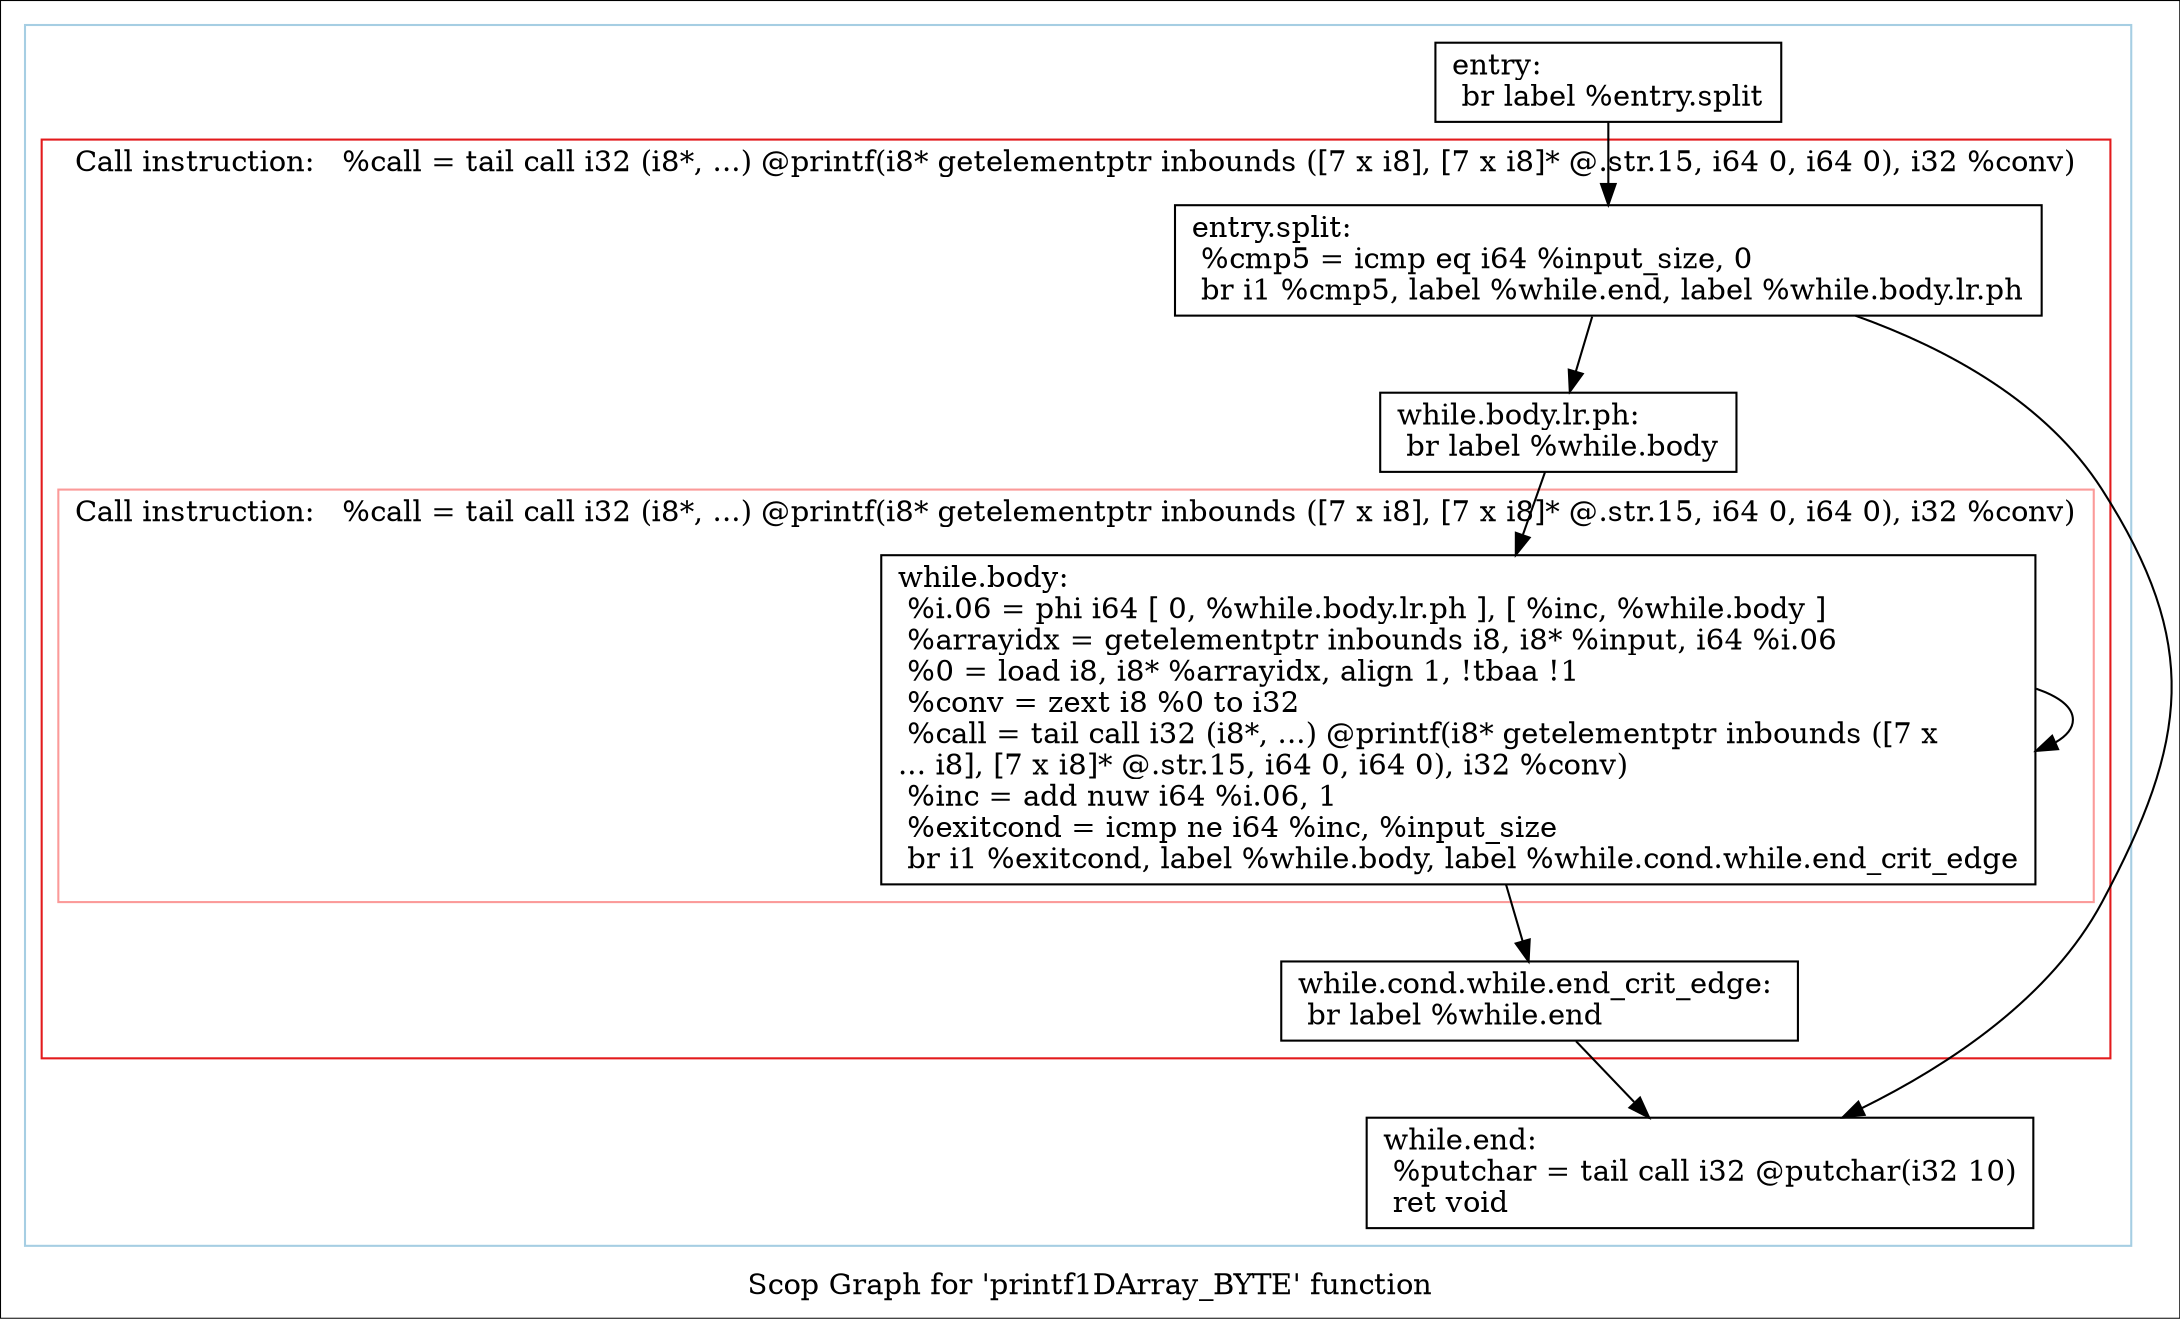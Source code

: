 digraph "Scop Graph for 'printf1DArray_BYTE' function" {
	label="Scop Graph for 'printf1DArray_BYTE' function";

	Node0xbfb0b30 [shape=record,label="{entry:\l  br label %entry.split\l}"];
	Node0xbfb0b30 -> Node0xbfddd30;
	Node0xbfddd30 [shape=record,label="{entry.split:                                      \l  %cmp5 = icmp eq i64 %input_size, 0\l  br i1 %cmp5, label %while.end, label %while.body.lr.ph\l}"];
	Node0xbfddd30 -> Node0xbfbb560;
	Node0xbfddd30 -> Node0xc01db90;
	Node0xbfbb560 [shape=record,label="{while.end:                                        \l  %putchar = tail call i32 @putchar(i32 10)\l  ret void\l}"];
	Node0xc01db90 [shape=record,label="{while.body.lr.ph:                                 \l  br label %while.body\l}"];
	Node0xc01db90 -> Node0xbfe56b0;
	Node0xbfe56b0 [shape=record,label="{while.body:                                       \l  %i.06 = phi i64 [ 0, %while.body.lr.ph ], [ %inc, %while.body ]\l  %arrayidx = getelementptr inbounds i8, i8* %input, i64 %i.06\l  %0 = load i8, i8* %arrayidx, align 1, !tbaa !1\l  %conv = zext i8 %0 to i32\l  %call = tail call i32 (i8*, ...) @printf(i8* getelementptr inbounds ([7 x\l... i8], [7 x i8]* @.str.15, i64 0, i64 0), i32 %conv)\l  %inc = add nuw i64 %i.06, 1\l  %exitcond = icmp ne i64 %inc, %input_size\l  br i1 %exitcond, label %while.body, label %while.cond.while.end_crit_edge\l}"];
	Node0xbfe56b0 -> Node0xbfe56b0[constraint=false];
	Node0xbfe56b0 -> Node0xbff2290;
	Node0xbff2290 [shape=record,label="{while.cond.while.end_crit_edge:                   \l  br label %while.end\l}"];
	Node0xbff2290 -> Node0xbfbb560;
	colorscheme = "paired12"
        subgraph cluster_0xbffa290 {
          label = "";
          style = solid;
          color = 1
          subgraph cluster_0xc011660 {
            label = "Call instruction:   %call = tail call i32 (i8*, ...) @printf(i8* getelementptr inbounds ([7 x i8], [7 x i8]* @.str.15, i64 0, i64 0), i32 %conv)";
            style = solid;
            color = 6
            subgraph cluster_0xbfdf010 {
              label = "Call instruction:   %call = tail call i32 (i8*, ...) @printf(i8* getelementptr inbounds ([7 x i8], [7 x i8]* @.str.15, i64 0, i64 0), i32 %conv)";
              style = solid;
              color = 5
              Node0xbfe56b0;
            }
            Node0xbfddd30;
            Node0xc01db90;
            Node0xbff2290;
          }
          Node0xbfb0b30;
          Node0xbfbb560;
        }
}
